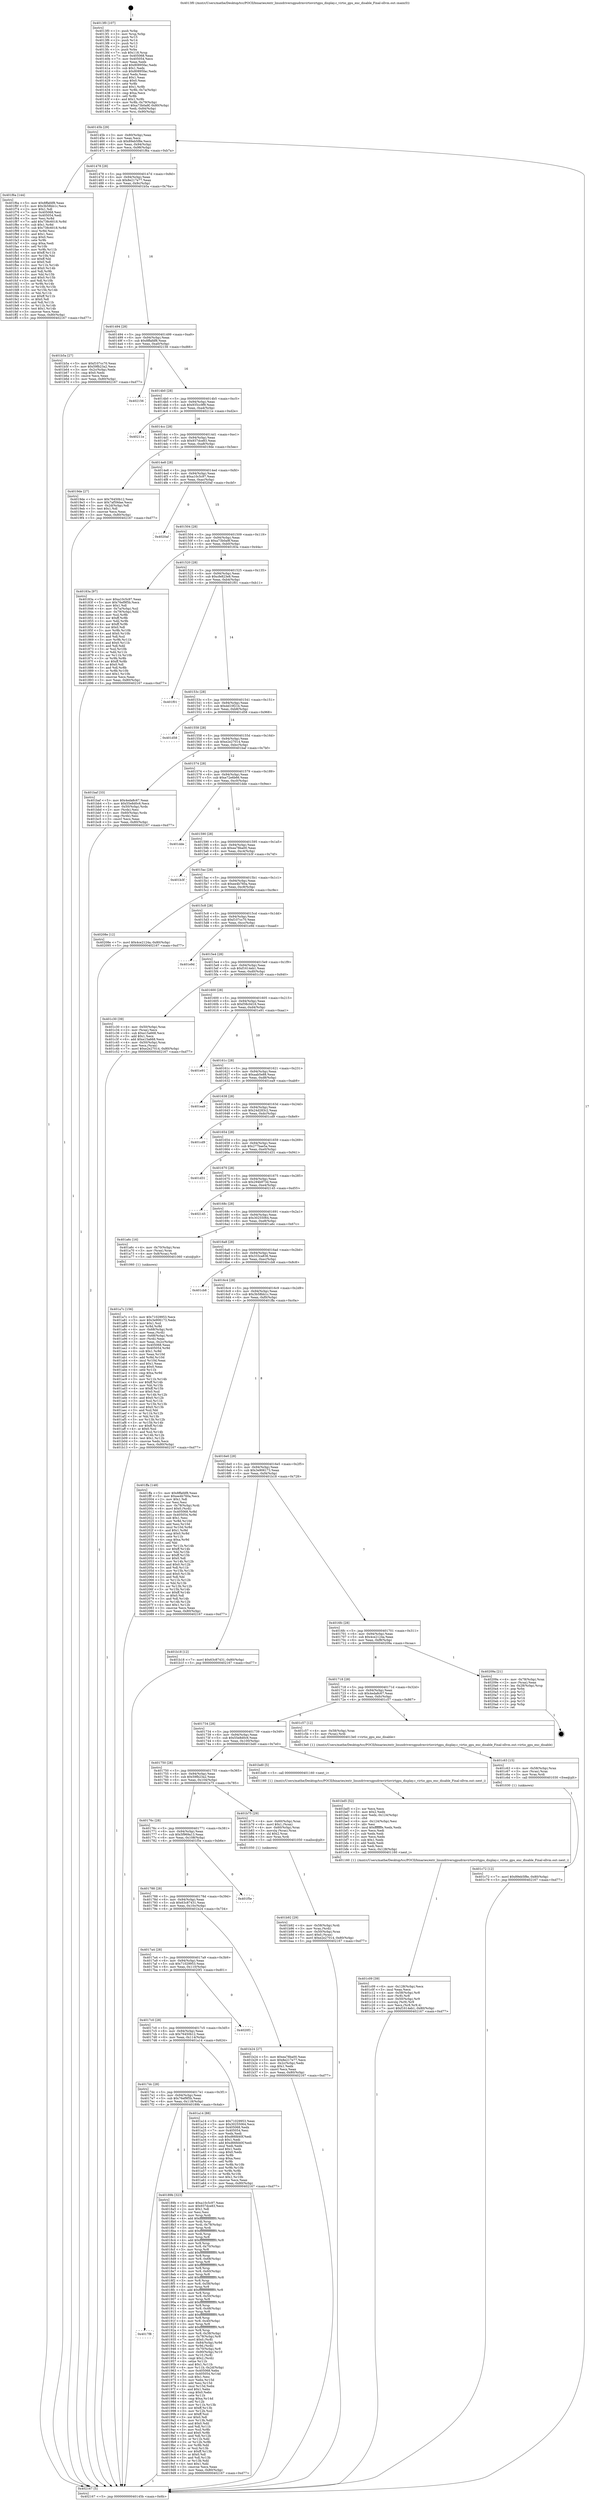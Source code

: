 digraph "0x4013f0" {
  label = "0x4013f0 (/mnt/c/Users/mathe/Desktop/tcc/POCII/binaries/extr_linuxdriversgpudrmvirtiovirtgpu_display.c_virtio_gpu_enc_disable_Final-ollvm.out::main(0))"
  labelloc = "t"
  node[shape=record]

  Entry [label="",width=0.3,height=0.3,shape=circle,fillcolor=black,style=filled]
  "0x40145b" [label="{
     0x40145b [29]\l
     | [instrs]\l
     &nbsp;&nbsp;0x40145b \<+3\>: mov -0x80(%rbp),%eax\l
     &nbsp;&nbsp;0x40145e \<+2\>: mov %eax,%ecx\l
     &nbsp;&nbsp;0x401460 \<+6\>: sub $0x89eb5f8e,%ecx\l
     &nbsp;&nbsp;0x401466 \<+6\>: mov %eax,-0x94(%rbp)\l
     &nbsp;&nbsp;0x40146c \<+6\>: mov %ecx,-0x98(%rbp)\l
     &nbsp;&nbsp;0x401472 \<+6\>: je 0000000000401f6a \<main+0xb7a\>\l
  }"]
  "0x401f6a" [label="{
     0x401f6a [144]\l
     | [instrs]\l
     &nbsp;&nbsp;0x401f6a \<+5\>: mov $0x8ffafdf8,%eax\l
     &nbsp;&nbsp;0x401f6f \<+5\>: mov $0x3b58bb1c,%ecx\l
     &nbsp;&nbsp;0x401f74 \<+2\>: mov $0x1,%dl\l
     &nbsp;&nbsp;0x401f76 \<+7\>: mov 0x405068,%esi\l
     &nbsp;&nbsp;0x401f7d \<+7\>: mov 0x405054,%edi\l
     &nbsp;&nbsp;0x401f84 \<+3\>: mov %esi,%r8d\l
     &nbsp;&nbsp;0x401f87 \<+7\>: add $0x738c6018,%r8d\l
     &nbsp;&nbsp;0x401f8e \<+4\>: sub $0x1,%r8d\l
     &nbsp;&nbsp;0x401f92 \<+7\>: sub $0x738c6018,%r8d\l
     &nbsp;&nbsp;0x401f99 \<+4\>: imul %r8d,%esi\l
     &nbsp;&nbsp;0x401f9d \<+3\>: and $0x1,%esi\l
     &nbsp;&nbsp;0x401fa0 \<+3\>: cmp $0x0,%esi\l
     &nbsp;&nbsp;0x401fa3 \<+4\>: sete %r9b\l
     &nbsp;&nbsp;0x401fa7 \<+3\>: cmp $0xa,%edi\l
     &nbsp;&nbsp;0x401faa \<+4\>: setl %r10b\l
     &nbsp;&nbsp;0x401fae \<+3\>: mov %r9b,%r11b\l
     &nbsp;&nbsp;0x401fb1 \<+4\>: xor $0xff,%r11b\l
     &nbsp;&nbsp;0x401fb5 \<+3\>: mov %r10b,%bl\l
     &nbsp;&nbsp;0x401fb8 \<+3\>: xor $0xff,%bl\l
     &nbsp;&nbsp;0x401fbb \<+3\>: xor $0x0,%dl\l
     &nbsp;&nbsp;0x401fbe \<+3\>: mov %r11b,%r14b\l
     &nbsp;&nbsp;0x401fc1 \<+4\>: and $0x0,%r14b\l
     &nbsp;&nbsp;0x401fc5 \<+3\>: and %dl,%r9b\l
     &nbsp;&nbsp;0x401fc8 \<+3\>: mov %bl,%r15b\l
     &nbsp;&nbsp;0x401fcb \<+4\>: and $0x0,%r15b\l
     &nbsp;&nbsp;0x401fcf \<+3\>: and %dl,%r10b\l
     &nbsp;&nbsp;0x401fd2 \<+3\>: or %r9b,%r14b\l
     &nbsp;&nbsp;0x401fd5 \<+3\>: or %r10b,%r15b\l
     &nbsp;&nbsp;0x401fd8 \<+3\>: xor %r15b,%r14b\l
     &nbsp;&nbsp;0x401fdb \<+3\>: or %bl,%r11b\l
     &nbsp;&nbsp;0x401fde \<+4\>: xor $0xff,%r11b\l
     &nbsp;&nbsp;0x401fe2 \<+3\>: or $0x0,%dl\l
     &nbsp;&nbsp;0x401fe5 \<+3\>: and %dl,%r11b\l
     &nbsp;&nbsp;0x401fe8 \<+3\>: or %r11b,%r14b\l
     &nbsp;&nbsp;0x401feb \<+4\>: test $0x1,%r14b\l
     &nbsp;&nbsp;0x401fef \<+3\>: cmovne %ecx,%eax\l
     &nbsp;&nbsp;0x401ff2 \<+3\>: mov %eax,-0x80(%rbp)\l
     &nbsp;&nbsp;0x401ff5 \<+5\>: jmp 0000000000402167 \<main+0xd77\>\l
  }"]
  "0x401478" [label="{
     0x401478 [28]\l
     | [instrs]\l
     &nbsp;&nbsp;0x401478 \<+5\>: jmp 000000000040147d \<main+0x8d\>\l
     &nbsp;&nbsp;0x40147d \<+6\>: mov -0x94(%rbp),%eax\l
     &nbsp;&nbsp;0x401483 \<+5\>: sub $0x8e217e77,%eax\l
     &nbsp;&nbsp;0x401488 \<+6\>: mov %eax,-0x9c(%rbp)\l
     &nbsp;&nbsp;0x40148e \<+6\>: je 0000000000401b5a \<main+0x76a\>\l
  }"]
  Exit [label="",width=0.3,height=0.3,shape=circle,fillcolor=black,style=filled,peripheries=2]
  "0x401b5a" [label="{
     0x401b5a [27]\l
     | [instrs]\l
     &nbsp;&nbsp;0x401b5a \<+5\>: mov $0xf107cc70,%eax\l
     &nbsp;&nbsp;0x401b5f \<+5\>: mov $0x59fb23a2,%ecx\l
     &nbsp;&nbsp;0x401b64 \<+3\>: mov -0x2c(%rbp),%edx\l
     &nbsp;&nbsp;0x401b67 \<+3\>: cmp $0x0,%edx\l
     &nbsp;&nbsp;0x401b6a \<+3\>: cmove %ecx,%eax\l
     &nbsp;&nbsp;0x401b6d \<+3\>: mov %eax,-0x80(%rbp)\l
     &nbsp;&nbsp;0x401b70 \<+5\>: jmp 0000000000402167 \<main+0xd77\>\l
  }"]
  "0x401494" [label="{
     0x401494 [28]\l
     | [instrs]\l
     &nbsp;&nbsp;0x401494 \<+5\>: jmp 0000000000401499 \<main+0xa9\>\l
     &nbsp;&nbsp;0x401499 \<+6\>: mov -0x94(%rbp),%eax\l
     &nbsp;&nbsp;0x40149f \<+5\>: sub $0x8ffafdf8,%eax\l
     &nbsp;&nbsp;0x4014a4 \<+6\>: mov %eax,-0xa0(%rbp)\l
     &nbsp;&nbsp;0x4014aa \<+6\>: je 0000000000402156 \<main+0xd66\>\l
  }"]
  "0x401c72" [label="{
     0x401c72 [12]\l
     | [instrs]\l
     &nbsp;&nbsp;0x401c72 \<+7\>: movl $0x89eb5f8e,-0x80(%rbp)\l
     &nbsp;&nbsp;0x401c79 \<+5\>: jmp 0000000000402167 \<main+0xd77\>\l
  }"]
  "0x402156" [label="{
     0x402156\l
  }", style=dashed]
  "0x4014b0" [label="{
     0x4014b0 [28]\l
     | [instrs]\l
     &nbsp;&nbsp;0x4014b0 \<+5\>: jmp 00000000004014b5 \<main+0xc5\>\l
     &nbsp;&nbsp;0x4014b5 \<+6\>: mov -0x94(%rbp),%eax\l
     &nbsp;&nbsp;0x4014bb \<+5\>: sub $0x935cc9f9,%eax\l
     &nbsp;&nbsp;0x4014c0 \<+6\>: mov %eax,-0xa4(%rbp)\l
     &nbsp;&nbsp;0x4014c6 \<+6\>: je 000000000040211e \<main+0xd2e\>\l
  }"]
  "0x401c63" [label="{
     0x401c63 [15]\l
     | [instrs]\l
     &nbsp;&nbsp;0x401c63 \<+4\>: mov -0x58(%rbp),%rax\l
     &nbsp;&nbsp;0x401c67 \<+3\>: mov (%rax),%rax\l
     &nbsp;&nbsp;0x401c6a \<+3\>: mov %rax,%rdi\l
     &nbsp;&nbsp;0x401c6d \<+5\>: call 0000000000401030 \<free@plt\>\l
     | [calls]\l
     &nbsp;&nbsp;0x401030 \{1\} (unknown)\l
  }"]
  "0x40211e" [label="{
     0x40211e\l
  }", style=dashed]
  "0x4014cc" [label="{
     0x4014cc [28]\l
     | [instrs]\l
     &nbsp;&nbsp;0x4014cc \<+5\>: jmp 00000000004014d1 \<main+0xe1\>\l
     &nbsp;&nbsp;0x4014d1 \<+6\>: mov -0x94(%rbp),%eax\l
     &nbsp;&nbsp;0x4014d7 \<+5\>: sub $0x937dce83,%eax\l
     &nbsp;&nbsp;0x4014dc \<+6\>: mov %eax,-0xa8(%rbp)\l
     &nbsp;&nbsp;0x4014e2 \<+6\>: je 00000000004019de \<main+0x5ee\>\l
  }"]
  "0x401c09" [label="{
     0x401c09 [39]\l
     | [instrs]\l
     &nbsp;&nbsp;0x401c09 \<+6\>: mov -0x128(%rbp),%ecx\l
     &nbsp;&nbsp;0x401c0f \<+3\>: imul %eax,%ecx\l
     &nbsp;&nbsp;0x401c12 \<+4\>: mov -0x58(%rbp),%r8\l
     &nbsp;&nbsp;0x401c16 \<+3\>: mov (%r8),%r8\l
     &nbsp;&nbsp;0x401c19 \<+4\>: mov -0x50(%rbp),%r9\l
     &nbsp;&nbsp;0x401c1d \<+3\>: movslq (%r9),%r9\l
     &nbsp;&nbsp;0x401c20 \<+4\>: mov %ecx,(%r8,%r9,4)\l
     &nbsp;&nbsp;0x401c24 \<+7\>: movl $0xf1614eb1,-0x80(%rbp)\l
     &nbsp;&nbsp;0x401c2b \<+5\>: jmp 0000000000402167 \<main+0xd77\>\l
  }"]
  "0x4019de" [label="{
     0x4019de [27]\l
     | [instrs]\l
     &nbsp;&nbsp;0x4019de \<+5\>: mov $0x76450b12,%eax\l
     &nbsp;&nbsp;0x4019e3 \<+5\>: mov $0x7af59dae,%ecx\l
     &nbsp;&nbsp;0x4019e8 \<+3\>: mov -0x2d(%rbp),%dl\l
     &nbsp;&nbsp;0x4019eb \<+3\>: test $0x1,%dl\l
     &nbsp;&nbsp;0x4019ee \<+3\>: cmovne %ecx,%eax\l
     &nbsp;&nbsp;0x4019f1 \<+3\>: mov %eax,-0x80(%rbp)\l
     &nbsp;&nbsp;0x4019f4 \<+5\>: jmp 0000000000402167 \<main+0xd77\>\l
  }"]
  "0x4014e8" [label="{
     0x4014e8 [28]\l
     | [instrs]\l
     &nbsp;&nbsp;0x4014e8 \<+5\>: jmp 00000000004014ed \<main+0xfd\>\l
     &nbsp;&nbsp;0x4014ed \<+6\>: mov -0x94(%rbp),%eax\l
     &nbsp;&nbsp;0x4014f3 \<+5\>: sub $0xa10c5c97,%eax\l
     &nbsp;&nbsp;0x4014f8 \<+6\>: mov %eax,-0xac(%rbp)\l
     &nbsp;&nbsp;0x4014fe \<+6\>: je 00000000004020af \<main+0xcbf\>\l
  }"]
  "0x401bd5" [label="{
     0x401bd5 [52]\l
     | [instrs]\l
     &nbsp;&nbsp;0x401bd5 \<+2\>: xor %ecx,%ecx\l
     &nbsp;&nbsp;0x401bd7 \<+5\>: mov $0x2,%edx\l
     &nbsp;&nbsp;0x401bdc \<+6\>: mov %edx,-0x124(%rbp)\l
     &nbsp;&nbsp;0x401be2 \<+1\>: cltd\l
     &nbsp;&nbsp;0x401be3 \<+6\>: mov -0x124(%rbp),%esi\l
     &nbsp;&nbsp;0x401be9 \<+2\>: idiv %esi\l
     &nbsp;&nbsp;0x401beb \<+6\>: imul $0xfffffffe,%edx,%edx\l
     &nbsp;&nbsp;0x401bf1 \<+2\>: mov %ecx,%edi\l
     &nbsp;&nbsp;0x401bf3 \<+2\>: sub %edx,%edi\l
     &nbsp;&nbsp;0x401bf5 \<+2\>: mov %ecx,%edx\l
     &nbsp;&nbsp;0x401bf7 \<+3\>: sub $0x1,%edx\l
     &nbsp;&nbsp;0x401bfa \<+2\>: add %edx,%edi\l
     &nbsp;&nbsp;0x401bfc \<+2\>: sub %edi,%ecx\l
     &nbsp;&nbsp;0x401bfe \<+6\>: mov %ecx,-0x128(%rbp)\l
     &nbsp;&nbsp;0x401c04 \<+5\>: call 0000000000401160 \<next_i\>\l
     | [calls]\l
     &nbsp;&nbsp;0x401160 \{1\} (/mnt/c/Users/mathe/Desktop/tcc/POCII/binaries/extr_linuxdriversgpudrmvirtiovirtgpu_display.c_virtio_gpu_enc_disable_Final-ollvm.out::next_i)\l
  }"]
  "0x4020af" [label="{
     0x4020af\l
  }", style=dashed]
  "0x401504" [label="{
     0x401504 [28]\l
     | [instrs]\l
     &nbsp;&nbsp;0x401504 \<+5\>: jmp 0000000000401509 \<main+0x119\>\l
     &nbsp;&nbsp;0x401509 \<+6\>: mov -0x94(%rbp),%eax\l
     &nbsp;&nbsp;0x40150f \<+5\>: sub $0xa73b0a9f,%eax\l
     &nbsp;&nbsp;0x401514 \<+6\>: mov %eax,-0xb0(%rbp)\l
     &nbsp;&nbsp;0x40151a \<+6\>: je 000000000040183a \<main+0x44a\>\l
  }"]
  "0x401b92" [label="{
     0x401b92 [29]\l
     | [instrs]\l
     &nbsp;&nbsp;0x401b92 \<+4\>: mov -0x58(%rbp),%rdi\l
     &nbsp;&nbsp;0x401b96 \<+3\>: mov %rax,(%rdi)\l
     &nbsp;&nbsp;0x401b99 \<+4\>: mov -0x50(%rbp),%rax\l
     &nbsp;&nbsp;0x401b9d \<+6\>: movl $0x0,(%rax)\l
     &nbsp;&nbsp;0x401ba3 \<+7\>: movl $0xe2e27014,-0x80(%rbp)\l
     &nbsp;&nbsp;0x401baa \<+5\>: jmp 0000000000402167 \<main+0xd77\>\l
  }"]
  "0x40183a" [label="{
     0x40183a [97]\l
     | [instrs]\l
     &nbsp;&nbsp;0x40183a \<+5\>: mov $0xa10c5c97,%eax\l
     &nbsp;&nbsp;0x40183f \<+5\>: mov $0x76ef9f5b,%ecx\l
     &nbsp;&nbsp;0x401844 \<+2\>: mov $0x1,%dl\l
     &nbsp;&nbsp;0x401846 \<+4\>: mov -0x7a(%rbp),%sil\l
     &nbsp;&nbsp;0x40184a \<+4\>: mov -0x79(%rbp),%dil\l
     &nbsp;&nbsp;0x40184e \<+3\>: mov %sil,%r8b\l
     &nbsp;&nbsp;0x401851 \<+4\>: xor $0xff,%r8b\l
     &nbsp;&nbsp;0x401855 \<+3\>: mov %dil,%r9b\l
     &nbsp;&nbsp;0x401858 \<+4\>: xor $0xff,%r9b\l
     &nbsp;&nbsp;0x40185c \<+3\>: xor $0x0,%dl\l
     &nbsp;&nbsp;0x40185f \<+3\>: mov %r8b,%r10b\l
     &nbsp;&nbsp;0x401862 \<+4\>: and $0x0,%r10b\l
     &nbsp;&nbsp;0x401866 \<+3\>: and %dl,%sil\l
     &nbsp;&nbsp;0x401869 \<+3\>: mov %r9b,%r11b\l
     &nbsp;&nbsp;0x40186c \<+4\>: and $0x0,%r11b\l
     &nbsp;&nbsp;0x401870 \<+3\>: and %dl,%dil\l
     &nbsp;&nbsp;0x401873 \<+3\>: or %sil,%r10b\l
     &nbsp;&nbsp;0x401876 \<+3\>: or %dil,%r11b\l
     &nbsp;&nbsp;0x401879 \<+3\>: xor %r11b,%r10b\l
     &nbsp;&nbsp;0x40187c \<+3\>: or %r9b,%r8b\l
     &nbsp;&nbsp;0x40187f \<+4\>: xor $0xff,%r8b\l
     &nbsp;&nbsp;0x401883 \<+3\>: or $0x0,%dl\l
     &nbsp;&nbsp;0x401886 \<+3\>: and %dl,%r8b\l
     &nbsp;&nbsp;0x401889 \<+3\>: or %r8b,%r10b\l
     &nbsp;&nbsp;0x40188c \<+4\>: test $0x1,%r10b\l
     &nbsp;&nbsp;0x401890 \<+3\>: cmovne %ecx,%eax\l
     &nbsp;&nbsp;0x401893 \<+3\>: mov %eax,-0x80(%rbp)\l
     &nbsp;&nbsp;0x401896 \<+5\>: jmp 0000000000402167 \<main+0xd77\>\l
  }"]
  "0x401520" [label="{
     0x401520 [28]\l
     | [instrs]\l
     &nbsp;&nbsp;0x401520 \<+5\>: jmp 0000000000401525 \<main+0x135\>\l
     &nbsp;&nbsp;0x401525 \<+6\>: mov -0x94(%rbp),%eax\l
     &nbsp;&nbsp;0x40152b \<+5\>: sub $0xcfe823e8,%eax\l
     &nbsp;&nbsp;0x401530 \<+6\>: mov %eax,-0xb4(%rbp)\l
     &nbsp;&nbsp;0x401536 \<+6\>: je 0000000000401f01 \<main+0xb11\>\l
  }"]
  "0x402167" [label="{
     0x402167 [5]\l
     | [instrs]\l
     &nbsp;&nbsp;0x402167 \<+5\>: jmp 000000000040145b \<main+0x6b\>\l
  }"]
  "0x4013f0" [label="{
     0x4013f0 [107]\l
     | [instrs]\l
     &nbsp;&nbsp;0x4013f0 \<+1\>: push %rbp\l
     &nbsp;&nbsp;0x4013f1 \<+3\>: mov %rsp,%rbp\l
     &nbsp;&nbsp;0x4013f4 \<+2\>: push %r15\l
     &nbsp;&nbsp;0x4013f6 \<+2\>: push %r14\l
     &nbsp;&nbsp;0x4013f8 \<+2\>: push %r13\l
     &nbsp;&nbsp;0x4013fa \<+2\>: push %r12\l
     &nbsp;&nbsp;0x4013fc \<+1\>: push %rbx\l
     &nbsp;&nbsp;0x4013fd \<+7\>: sub $0x118,%rsp\l
     &nbsp;&nbsp;0x401404 \<+7\>: mov 0x405068,%eax\l
     &nbsp;&nbsp;0x40140b \<+7\>: mov 0x405054,%ecx\l
     &nbsp;&nbsp;0x401412 \<+2\>: mov %eax,%edx\l
     &nbsp;&nbsp;0x401414 \<+6\>: add $0x80895fac,%edx\l
     &nbsp;&nbsp;0x40141a \<+3\>: sub $0x1,%edx\l
     &nbsp;&nbsp;0x40141d \<+6\>: sub $0x80895fac,%edx\l
     &nbsp;&nbsp;0x401423 \<+3\>: imul %edx,%eax\l
     &nbsp;&nbsp;0x401426 \<+3\>: and $0x1,%eax\l
     &nbsp;&nbsp;0x401429 \<+3\>: cmp $0x0,%eax\l
     &nbsp;&nbsp;0x40142c \<+4\>: sete %r8b\l
     &nbsp;&nbsp;0x401430 \<+4\>: and $0x1,%r8b\l
     &nbsp;&nbsp;0x401434 \<+4\>: mov %r8b,-0x7a(%rbp)\l
     &nbsp;&nbsp;0x401438 \<+3\>: cmp $0xa,%ecx\l
     &nbsp;&nbsp;0x40143b \<+4\>: setl %r8b\l
     &nbsp;&nbsp;0x40143f \<+4\>: and $0x1,%r8b\l
     &nbsp;&nbsp;0x401443 \<+4\>: mov %r8b,-0x79(%rbp)\l
     &nbsp;&nbsp;0x401447 \<+7\>: movl $0xa73b0a9f,-0x80(%rbp)\l
     &nbsp;&nbsp;0x40144e \<+6\>: mov %edi,-0x84(%rbp)\l
     &nbsp;&nbsp;0x401454 \<+7\>: mov %rsi,-0x90(%rbp)\l
  }"]
  "0x401a7c" [label="{
     0x401a7c [156]\l
     | [instrs]\l
     &nbsp;&nbsp;0x401a7c \<+5\>: mov $0x71029953,%ecx\l
     &nbsp;&nbsp;0x401a81 \<+5\>: mov $0x3e906173,%edx\l
     &nbsp;&nbsp;0x401a86 \<+3\>: mov $0x1,%sil\l
     &nbsp;&nbsp;0x401a89 \<+3\>: xor %r8d,%r8d\l
     &nbsp;&nbsp;0x401a8c \<+4\>: mov -0x68(%rbp),%rdi\l
     &nbsp;&nbsp;0x401a90 \<+2\>: mov %eax,(%rdi)\l
     &nbsp;&nbsp;0x401a92 \<+4\>: mov -0x68(%rbp),%rdi\l
     &nbsp;&nbsp;0x401a96 \<+2\>: mov (%rdi),%eax\l
     &nbsp;&nbsp;0x401a98 \<+3\>: mov %eax,-0x2c(%rbp)\l
     &nbsp;&nbsp;0x401a9b \<+7\>: mov 0x405068,%eax\l
     &nbsp;&nbsp;0x401aa2 \<+8\>: mov 0x405054,%r9d\l
     &nbsp;&nbsp;0x401aaa \<+4\>: sub $0x1,%r8d\l
     &nbsp;&nbsp;0x401aae \<+3\>: mov %eax,%r10d\l
     &nbsp;&nbsp;0x401ab1 \<+3\>: add %r8d,%r10d\l
     &nbsp;&nbsp;0x401ab4 \<+4\>: imul %r10d,%eax\l
     &nbsp;&nbsp;0x401ab8 \<+3\>: and $0x1,%eax\l
     &nbsp;&nbsp;0x401abb \<+3\>: cmp $0x0,%eax\l
     &nbsp;&nbsp;0x401abe \<+4\>: sete %r11b\l
     &nbsp;&nbsp;0x401ac2 \<+4\>: cmp $0xa,%r9d\l
     &nbsp;&nbsp;0x401ac6 \<+3\>: setl %bl\l
     &nbsp;&nbsp;0x401ac9 \<+3\>: mov %r11b,%r14b\l
     &nbsp;&nbsp;0x401acc \<+4\>: xor $0xff,%r14b\l
     &nbsp;&nbsp;0x401ad0 \<+3\>: mov %bl,%r15b\l
     &nbsp;&nbsp;0x401ad3 \<+4\>: xor $0xff,%r15b\l
     &nbsp;&nbsp;0x401ad7 \<+4\>: xor $0x0,%sil\l
     &nbsp;&nbsp;0x401adb \<+3\>: mov %r14b,%r12b\l
     &nbsp;&nbsp;0x401ade \<+4\>: and $0x0,%r12b\l
     &nbsp;&nbsp;0x401ae2 \<+3\>: and %sil,%r11b\l
     &nbsp;&nbsp;0x401ae5 \<+3\>: mov %r15b,%r13b\l
     &nbsp;&nbsp;0x401ae8 \<+4\>: and $0x0,%r13b\l
     &nbsp;&nbsp;0x401aec \<+3\>: and %sil,%bl\l
     &nbsp;&nbsp;0x401aef \<+3\>: or %r11b,%r12b\l
     &nbsp;&nbsp;0x401af2 \<+3\>: or %bl,%r13b\l
     &nbsp;&nbsp;0x401af5 \<+3\>: xor %r13b,%r12b\l
     &nbsp;&nbsp;0x401af8 \<+3\>: or %r15b,%r14b\l
     &nbsp;&nbsp;0x401afb \<+4\>: xor $0xff,%r14b\l
     &nbsp;&nbsp;0x401aff \<+4\>: or $0x0,%sil\l
     &nbsp;&nbsp;0x401b03 \<+3\>: and %sil,%r14b\l
     &nbsp;&nbsp;0x401b06 \<+3\>: or %r14b,%r12b\l
     &nbsp;&nbsp;0x401b09 \<+4\>: test $0x1,%r12b\l
     &nbsp;&nbsp;0x401b0d \<+3\>: cmovne %edx,%ecx\l
     &nbsp;&nbsp;0x401b10 \<+3\>: mov %ecx,-0x80(%rbp)\l
     &nbsp;&nbsp;0x401b13 \<+5\>: jmp 0000000000402167 \<main+0xd77\>\l
  }"]
  "0x401f01" [label="{
     0x401f01\l
  }", style=dashed]
  "0x40153c" [label="{
     0x40153c [28]\l
     | [instrs]\l
     &nbsp;&nbsp;0x40153c \<+5\>: jmp 0000000000401541 \<main+0x151\>\l
     &nbsp;&nbsp;0x401541 \<+6\>: mov -0x94(%rbp),%eax\l
     &nbsp;&nbsp;0x401547 \<+5\>: sub $0xdd10f21b,%eax\l
     &nbsp;&nbsp;0x40154c \<+6\>: mov %eax,-0xb8(%rbp)\l
     &nbsp;&nbsp;0x401552 \<+6\>: je 0000000000401d58 \<main+0x968\>\l
  }"]
  "0x4017f8" [label="{
     0x4017f8\l
  }", style=dashed]
  "0x401d58" [label="{
     0x401d58\l
  }", style=dashed]
  "0x401558" [label="{
     0x401558 [28]\l
     | [instrs]\l
     &nbsp;&nbsp;0x401558 \<+5\>: jmp 000000000040155d \<main+0x16d\>\l
     &nbsp;&nbsp;0x40155d \<+6\>: mov -0x94(%rbp),%eax\l
     &nbsp;&nbsp;0x401563 \<+5\>: sub $0xe2e27014,%eax\l
     &nbsp;&nbsp;0x401568 \<+6\>: mov %eax,-0xbc(%rbp)\l
     &nbsp;&nbsp;0x40156e \<+6\>: je 0000000000401baf \<main+0x7bf\>\l
  }"]
  "0x40189b" [label="{
     0x40189b [323]\l
     | [instrs]\l
     &nbsp;&nbsp;0x40189b \<+5\>: mov $0xa10c5c97,%eax\l
     &nbsp;&nbsp;0x4018a0 \<+5\>: mov $0x937dce83,%ecx\l
     &nbsp;&nbsp;0x4018a5 \<+2\>: mov $0x1,%dl\l
     &nbsp;&nbsp;0x4018a7 \<+2\>: xor %esi,%esi\l
     &nbsp;&nbsp;0x4018a9 \<+3\>: mov %rsp,%rdi\l
     &nbsp;&nbsp;0x4018ac \<+4\>: add $0xfffffffffffffff0,%rdi\l
     &nbsp;&nbsp;0x4018b0 \<+3\>: mov %rdi,%rsp\l
     &nbsp;&nbsp;0x4018b3 \<+4\>: mov %rdi,-0x78(%rbp)\l
     &nbsp;&nbsp;0x4018b7 \<+3\>: mov %rsp,%rdi\l
     &nbsp;&nbsp;0x4018ba \<+4\>: add $0xfffffffffffffff0,%rdi\l
     &nbsp;&nbsp;0x4018be \<+3\>: mov %rdi,%rsp\l
     &nbsp;&nbsp;0x4018c1 \<+3\>: mov %rsp,%r8\l
     &nbsp;&nbsp;0x4018c4 \<+4\>: add $0xfffffffffffffff0,%r8\l
     &nbsp;&nbsp;0x4018c8 \<+3\>: mov %r8,%rsp\l
     &nbsp;&nbsp;0x4018cb \<+4\>: mov %r8,-0x70(%rbp)\l
     &nbsp;&nbsp;0x4018cf \<+3\>: mov %rsp,%r8\l
     &nbsp;&nbsp;0x4018d2 \<+4\>: add $0xfffffffffffffff0,%r8\l
     &nbsp;&nbsp;0x4018d6 \<+3\>: mov %r8,%rsp\l
     &nbsp;&nbsp;0x4018d9 \<+4\>: mov %r8,-0x68(%rbp)\l
     &nbsp;&nbsp;0x4018dd \<+3\>: mov %rsp,%r8\l
     &nbsp;&nbsp;0x4018e0 \<+4\>: add $0xfffffffffffffff0,%r8\l
     &nbsp;&nbsp;0x4018e4 \<+3\>: mov %r8,%rsp\l
     &nbsp;&nbsp;0x4018e7 \<+4\>: mov %r8,-0x60(%rbp)\l
     &nbsp;&nbsp;0x4018eb \<+3\>: mov %rsp,%r8\l
     &nbsp;&nbsp;0x4018ee \<+4\>: add $0xfffffffffffffff0,%r8\l
     &nbsp;&nbsp;0x4018f2 \<+3\>: mov %r8,%rsp\l
     &nbsp;&nbsp;0x4018f5 \<+4\>: mov %r8,-0x58(%rbp)\l
     &nbsp;&nbsp;0x4018f9 \<+3\>: mov %rsp,%r8\l
     &nbsp;&nbsp;0x4018fc \<+4\>: add $0xfffffffffffffff0,%r8\l
     &nbsp;&nbsp;0x401900 \<+3\>: mov %r8,%rsp\l
     &nbsp;&nbsp;0x401903 \<+4\>: mov %r8,-0x50(%rbp)\l
     &nbsp;&nbsp;0x401907 \<+3\>: mov %rsp,%r8\l
     &nbsp;&nbsp;0x40190a \<+4\>: add $0xfffffffffffffff0,%r8\l
     &nbsp;&nbsp;0x40190e \<+3\>: mov %r8,%rsp\l
     &nbsp;&nbsp;0x401911 \<+4\>: mov %r8,-0x48(%rbp)\l
     &nbsp;&nbsp;0x401915 \<+3\>: mov %rsp,%r8\l
     &nbsp;&nbsp;0x401918 \<+4\>: add $0xfffffffffffffff0,%r8\l
     &nbsp;&nbsp;0x40191c \<+3\>: mov %r8,%rsp\l
     &nbsp;&nbsp;0x40191f \<+4\>: mov %r8,-0x40(%rbp)\l
     &nbsp;&nbsp;0x401923 \<+3\>: mov %rsp,%r8\l
     &nbsp;&nbsp;0x401926 \<+4\>: add $0xfffffffffffffff0,%r8\l
     &nbsp;&nbsp;0x40192a \<+3\>: mov %r8,%rsp\l
     &nbsp;&nbsp;0x40192d \<+4\>: mov %r8,-0x38(%rbp)\l
     &nbsp;&nbsp;0x401931 \<+4\>: mov -0x78(%rbp),%r8\l
     &nbsp;&nbsp;0x401935 \<+7\>: movl $0x0,(%r8)\l
     &nbsp;&nbsp;0x40193c \<+7\>: mov -0x84(%rbp),%r9d\l
     &nbsp;&nbsp;0x401943 \<+3\>: mov %r9d,(%rdi)\l
     &nbsp;&nbsp;0x401946 \<+4\>: mov -0x70(%rbp),%r8\l
     &nbsp;&nbsp;0x40194a \<+7\>: mov -0x90(%rbp),%r10\l
     &nbsp;&nbsp;0x401951 \<+3\>: mov %r10,(%r8)\l
     &nbsp;&nbsp;0x401954 \<+3\>: cmpl $0x2,(%rdi)\l
     &nbsp;&nbsp;0x401957 \<+4\>: setne %r11b\l
     &nbsp;&nbsp;0x40195b \<+4\>: and $0x1,%r11b\l
     &nbsp;&nbsp;0x40195f \<+4\>: mov %r11b,-0x2d(%rbp)\l
     &nbsp;&nbsp;0x401963 \<+7\>: mov 0x405068,%ebx\l
     &nbsp;&nbsp;0x40196a \<+8\>: mov 0x405054,%r14d\l
     &nbsp;&nbsp;0x401972 \<+3\>: sub $0x1,%esi\l
     &nbsp;&nbsp;0x401975 \<+3\>: mov %ebx,%r15d\l
     &nbsp;&nbsp;0x401978 \<+3\>: add %esi,%r15d\l
     &nbsp;&nbsp;0x40197b \<+4\>: imul %r15d,%ebx\l
     &nbsp;&nbsp;0x40197f \<+3\>: and $0x1,%ebx\l
     &nbsp;&nbsp;0x401982 \<+3\>: cmp $0x0,%ebx\l
     &nbsp;&nbsp;0x401985 \<+4\>: sete %r11b\l
     &nbsp;&nbsp;0x401989 \<+4\>: cmp $0xa,%r14d\l
     &nbsp;&nbsp;0x40198d \<+4\>: setl %r12b\l
     &nbsp;&nbsp;0x401991 \<+3\>: mov %r11b,%r13b\l
     &nbsp;&nbsp;0x401994 \<+4\>: xor $0xff,%r13b\l
     &nbsp;&nbsp;0x401998 \<+3\>: mov %r12b,%sil\l
     &nbsp;&nbsp;0x40199b \<+4\>: xor $0xff,%sil\l
     &nbsp;&nbsp;0x40199f \<+3\>: xor $0x0,%dl\l
     &nbsp;&nbsp;0x4019a2 \<+3\>: mov %r13b,%dil\l
     &nbsp;&nbsp;0x4019a5 \<+4\>: and $0x0,%dil\l
     &nbsp;&nbsp;0x4019a9 \<+3\>: and %dl,%r11b\l
     &nbsp;&nbsp;0x4019ac \<+3\>: mov %sil,%r8b\l
     &nbsp;&nbsp;0x4019af \<+4\>: and $0x0,%r8b\l
     &nbsp;&nbsp;0x4019b3 \<+3\>: and %dl,%r12b\l
     &nbsp;&nbsp;0x4019b6 \<+3\>: or %r11b,%dil\l
     &nbsp;&nbsp;0x4019b9 \<+3\>: or %r12b,%r8b\l
     &nbsp;&nbsp;0x4019bc \<+3\>: xor %r8b,%dil\l
     &nbsp;&nbsp;0x4019bf \<+3\>: or %sil,%r13b\l
     &nbsp;&nbsp;0x4019c2 \<+4\>: xor $0xff,%r13b\l
     &nbsp;&nbsp;0x4019c6 \<+3\>: or $0x0,%dl\l
     &nbsp;&nbsp;0x4019c9 \<+3\>: and %dl,%r13b\l
     &nbsp;&nbsp;0x4019cc \<+3\>: or %r13b,%dil\l
     &nbsp;&nbsp;0x4019cf \<+4\>: test $0x1,%dil\l
     &nbsp;&nbsp;0x4019d3 \<+3\>: cmovne %ecx,%eax\l
     &nbsp;&nbsp;0x4019d6 \<+3\>: mov %eax,-0x80(%rbp)\l
     &nbsp;&nbsp;0x4019d9 \<+5\>: jmp 0000000000402167 \<main+0xd77\>\l
  }"]
  "0x401baf" [label="{
     0x401baf [33]\l
     | [instrs]\l
     &nbsp;&nbsp;0x401baf \<+5\>: mov $0x4eda8c67,%eax\l
     &nbsp;&nbsp;0x401bb4 \<+5\>: mov $0x55e8d0c6,%ecx\l
     &nbsp;&nbsp;0x401bb9 \<+4\>: mov -0x50(%rbp),%rdx\l
     &nbsp;&nbsp;0x401bbd \<+2\>: mov (%rdx),%esi\l
     &nbsp;&nbsp;0x401bbf \<+4\>: mov -0x60(%rbp),%rdx\l
     &nbsp;&nbsp;0x401bc3 \<+2\>: cmp (%rdx),%esi\l
     &nbsp;&nbsp;0x401bc5 \<+3\>: cmovl %ecx,%eax\l
     &nbsp;&nbsp;0x401bc8 \<+3\>: mov %eax,-0x80(%rbp)\l
     &nbsp;&nbsp;0x401bcb \<+5\>: jmp 0000000000402167 \<main+0xd77\>\l
  }"]
  "0x401574" [label="{
     0x401574 [28]\l
     | [instrs]\l
     &nbsp;&nbsp;0x401574 \<+5\>: jmp 0000000000401579 \<main+0x189\>\l
     &nbsp;&nbsp;0x401579 \<+6\>: mov -0x94(%rbp),%eax\l
     &nbsp;&nbsp;0x40157f \<+5\>: sub $0xe72e6b66,%eax\l
     &nbsp;&nbsp;0x401584 \<+6\>: mov %eax,-0xc0(%rbp)\l
     &nbsp;&nbsp;0x40158a \<+6\>: je 0000000000401dde \<main+0x9ee\>\l
  }"]
  "0x4017dc" [label="{
     0x4017dc [28]\l
     | [instrs]\l
     &nbsp;&nbsp;0x4017dc \<+5\>: jmp 00000000004017e1 \<main+0x3f1\>\l
     &nbsp;&nbsp;0x4017e1 \<+6\>: mov -0x94(%rbp),%eax\l
     &nbsp;&nbsp;0x4017e7 \<+5\>: sub $0x76ef9f5b,%eax\l
     &nbsp;&nbsp;0x4017ec \<+6\>: mov %eax,-0x118(%rbp)\l
     &nbsp;&nbsp;0x4017f2 \<+6\>: je 000000000040189b \<main+0x4ab\>\l
  }"]
  "0x401dde" [label="{
     0x401dde\l
  }", style=dashed]
  "0x401590" [label="{
     0x401590 [28]\l
     | [instrs]\l
     &nbsp;&nbsp;0x401590 \<+5\>: jmp 0000000000401595 \<main+0x1a5\>\l
     &nbsp;&nbsp;0x401595 \<+6\>: mov -0x94(%rbp),%eax\l
     &nbsp;&nbsp;0x40159b \<+5\>: sub $0xea78ba00,%eax\l
     &nbsp;&nbsp;0x4015a0 \<+6\>: mov %eax,-0xc4(%rbp)\l
     &nbsp;&nbsp;0x4015a6 \<+6\>: je 0000000000401b3f \<main+0x74f\>\l
  }"]
  "0x401a14" [label="{
     0x401a14 [88]\l
     | [instrs]\l
     &nbsp;&nbsp;0x401a14 \<+5\>: mov $0x71029953,%eax\l
     &nbsp;&nbsp;0x401a19 \<+5\>: mov $0x30255064,%ecx\l
     &nbsp;&nbsp;0x401a1e \<+7\>: mov 0x405068,%edx\l
     &nbsp;&nbsp;0x401a25 \<+7\>: mov 0x405054,%esi\l
     &nbsp;&nbsp;0x401a2c \<+2\>: mov %edx,%edi\l
     &nbsp;&nbsp;0x401a2e \<+6\>: sub $0xd66fd40f,%edi\l
     &nbsp;&nbsp;0x401a34 \<+3\>: sub $0x1,%edi\l
     &nbsp;&nbsp;0x401a37 \<+6\>: add $0xd66fd40f,%edi\l
     &nbsp;&nbsp;0x401a3d \<+3\>: imul %edi,%edx\l
     &nbsp;&nbsp;0x401a40 \<+3\>: and $0x1,%edx\l
     &nbsp;&nbsp;0x401a43 \<+3\>: cmp $0x0,%edx\l
     &nbsp;&nbsp;0x401a46 \<+4\>: sete %r8b\l
     &nbsp;&nbsp;0x401a4a \<+3\>: cmp $0xa,%esi\l
     &nbsp;&nbsp;0x401a4d \<+4\>: setl %r9b\l
     &nbsp;&nbsp;0x401a51 \<+3\>: mov %r8b,%r10b\l
     &nbsp;&nbsp;0x401a54 \<+3\>: and %r9b,%r10b\l
     &nbsp;&nbsp;0x401a57 \<+3\>: xor %r9b,%r8b\l
     &nbsp;&nbsp;0x401a5a \<+3\>: or %r8b,%r10b\l
     &nbsp;&nbsp;0x401a5d \<+4\>: test $0x1,%r10b\l
     &nbsp;&nbsp;0x401a61 \<+3\>: cmovne %ecx,%eax\l
     &nbsp;&nbsp;0x401a64 \<+3\>: mov %eax,-0x80(%rbp)\l
     &nbsp;&nbsp;0x401a67 \<+5\>: jmp 0000000000402167 \<main+0xd77\>\l
  }"]
  "0x401b3f" [label="{
     0x401b3f\l
  }", style=dashed]
  "0x4015ac" [label="{
     0x4015ac [28]\l
     | [instrs]\l
     &nbsp;&nbsp;0x4015ac \<+5\>: jmp 00000000004015b1 \<main+0x1c1\>\l
     &nbsp;&nbsp;0x4015b1 \<+6\>: mov -0x94(%rbp),%eax\l
     &nbsp;&nbsp;0x4015b7 \<+5\>: sub $0xee4b760a,%eax\l
     &nbsp;&nbsp;0x4015bc \<+6\>: mov %eax,-0xc8(%rbp)\l
     &nbsp;&nbsp;0x4015c2 \<+6\>: je 000000000040208e \<main+0xc9e\>\l
  }"]
  "0x4017c0" [label="{
     0x4017c0 [28]\l
     | [instrs]\l
     &nbsp;&nbsp;0x4017c0 \<+5\>: jmp 00000000004017c5 \<main+0x3d5\>\l
     &nbsp;&nbsp;0x4017c5 \<+6\>: mov -0x94(%rbp),%eax\l
     &nbsp;&nbsp;0x4017cb \<+5\>: sub $0x76450b12,%eax\l
     &nbsp;&nbsp;0x4017d0 \<+6\>: mov %eax,-0x114(%rbp)\l
     &nbsp;&nbsp;0x4017d6 \<+6\>: je 0000000000401a14 \<main+0x624\>\l
  }"]
  "0x40208e" [label="{
     0x40208e [12]\l
     | [instrs]\l
     &nbsp;&nbsp;0x40208e \<+7\>: movl $0x4ce2124a,-0x80(%rbp)\l
     &nbsp;&nbsp;0x402095 \<+5\>: jmp 0000000000402167 \<main+0xd77\>\l
  }"]
  "0x4015c8" [label="{
     0x4015c8 [28]\l
     | [instrs]\l
     &nbsp;&nbsp;0x4015c8 \<+5\>: jmp 00000000004015cd \<main+0x1dd\>\l
     &nbsp;&nbsp;0x4015cd \<+6\>: mov -0x94(%rbp),%eax\l
     &nbsp;&nbsp;0x4015d3 \<+5\>: sub $0xf107cc70,%eax\l
     &nbsp;&nbsp;0x4015d8 \<+6\>: mov %eax,-0xcc(%rbp)\l
     &nbsp;&nbsp;0x4015de \<+6\>: je 0000000000401e9d \<main+0xaad\>\l
  }"]
  "0x4020f1" [label="{
     0x4020f1\l
  }", style=dashed]
  "0x401e9d" [label="{
     0x401e9d\l
  }", style=dashed]
  "0x4015e4" [label="{
     0x4015e4 [28]\l
     | [instrs]\l
     &nbsp;&nbsp;0x4015e4 \<+5\>: jmp 00000000004015e9 \<main+0x1f9\>\l
     &nbsp;&nbsp;0x4015e9 \<+6\>: mov -0x94(%rbp),%eax\l
     &nbsp;&nbsp;0x4015ef \<+5\>: sub $0xf1614eb1,%eax\l
     &nbsp;&nbsp;0x4015f4 \<+6\>: mov %eax,-0xd0(%rbp)\l
     &nbsp;&nbsp;0x4015fa \<+6\>: je 0000000000401c30 \<main+0x840\>\l
  }"]
  "0x4017a4" [label="{
     0x4017a4 [28]\l
     | [instrs]\l
     &nbsp;&nbsp;0x4017a4 \<+5\>: jmp 00000000004017a9 \<main+0x3b9\>\l
     &nbsp;&nbsp;0x4017a9 \<+6\>: mov -0x94(%rbp),%eax\l
     &nbsp;&nbsp;0x4017af \<+5\>: sub $0x71029953,%eax\l
     &nbsp;&nbsp;0x4017b4 \<+6\>: mov %eax,-0x110(%rbp)\l
     &nbsp;&nbsp;0x4017ba \<+6\>: je 00000000004020f1 \<main+0xd01\>\l
  }"]
  "0x401c30" [label="{
     0x401c30 [39]\l
     | [instrs]\l
     &nbsp;&nbsp;0x401c30 \<+4\>: mov -0x50(%rbp),%rax\l
     &nbsp;&nbsp;0x401c34 \<+2\>: mov (%rax),%ecx\l
     &nbsp;&nbsp;0x401c36 \<+6\>: sub $0xe15a668,%ecx\l
     &nbsp;&nbsp;0x401c3c \<+3\>: add $0x1,%ecx\l
     &nbsp;&nbsp;0x401c3f \<+6\>: add $0xe15a668,%ecx\l
     &nbsp;&nbsp;0x401c45 \<+4\>: mov -0x50(%rbp),%rax\l
     &nbsp;&nbsp;0x401c49 \<+2\>: mov %ecx,(%rax)\l
     &nbsp;&nbsp;0x401c4b \<+7\>: movl $0xe2e27014,-0x80(%rbp)\l
     &nbsp;&nbsp;0x401c52 \<+5\>: jmp 0000000000402167 \<main+0xd77\>\l
  }"]
  "0x401600" [label="{
     0x401600 [28]\l
     | [instrs]\l
     &nbsp;&nbsp;0x401600 \<+5\>: jmp 0000000000401605 \<main+0x215\>\l
     &nbsp;&nbsp;0x401605 \<+6\>: mov -0x94(%rbp),%eax\l
     &nbsp;&nbsp;0x40160b \<+5\>: sub $0xf38c0d16,%eax\l
     &nbsp;&nbsp;0x401610 \<+6\>: mov %eax,-0xd4(%rbp)\l
     &nbsp;&nbsp;0x401616 \<+6\>: je 0000000000401e91 \<main+0xaa1\>\l
  }"]
  "0x401b24" [label="{
     0x401b24 [27]\l
     | [instrs]\l
     &nbsp;&nbsp;0x401b24 \<+5\>: mov $0xea78ba00,%eax\l
     &nbsp;&nbsp;0x401b29 \<+5\>: mov $0x8e217e77,%ecx\l
     &nbsp;&nbsp;0x401b2e \<+3\>: mov -0x2c(%rbp),%edx\l
     &nbsp;&nbsp;0x401b31 \<+3\>: cmp $0x1,%edx\l
     &nbsp;&nbsp;0x401b34 \<+3\>: cmovl %ecx,%eax\l
     &nbsp;&nbsp;0x401b37 \<+3\>: mov %eax,-0x80(%rbp)\l
     &nbsp;&nbsp;0x401b3a \<+5\>: jmp 0000000000402167 \<main+0xd77\>\l
  }"]
  "0x401e91" [label="{
     0x401e91\l
  }", style=dashed]
  "0x40161c" [label="{
     0x40161c [28]\l
     | [instrs]\l
     &nbsp;&nbsp;0x40161c \<+5\>: jmp 0000000000401621 \<main+0x231\>\l
     &nbsp;&nbsp;0x401621 \<+6\>: mov -0x94(%rbp),%eax\l
     &nbsp;&nbsp;0x401627 \<+5\>: sub $0xaab5e88,%eax\l
     &nbsp;&nbsp;0x40162c \<+6\>: mov %eax,-0xd8(%rbp)\l
     &nbsp;&nbsp;0x401632 \<+6\>: je 0000000000401ea9 \<main+0xab9\>\l
  }"]
  "0x401788" [label="{
     0x401788 [28]\l
     | [instrs]\l
     &nbsp;&nbsp;0x401788 \<+5\>: jmp 000000000040178d \<main+0x39d\>\l
     &nbsp;&nbsp;0x40178d \<+6\>: mov -0x94(%rbp),%eax\l
     &nbsp;&nbsp;0x401793 \<+5\>: sub $0x63c87431,%eax\l
     &nbsp;&nbsp;0x401798 \<+6\>: mov %eax,-0x10c(%rbp)\l
     &nbsp;&nbsp;0x40179e \<+6\>: je 0000000000401b24 \<main+0x734\>\l
  }"]
  "0x401ea9" [label="{
     0x401ea9\l
  }", style=dashed]
  "0x401638" [label="{
     0x401638 [28]\l
     | [instrs]\l
     &nbsp;&nbsp;0x401638 \<+5\>: jmp 000000000040163d \<main+0x24d\>\l
     &nbsp;&nbsp;0x40163d \<+6\>: mov -0x94(%rbp),%eax\l
     &nbsp;&nbsp;0x401643 \<+5\>: sub $0x24d283c2,%eax\l
     &nbsp;&nbsp;0x401648 \<+6\>: mov %eax,-0xdc(%rbp)\l
     &nbsp;&nbsp;0x40164e \<+6\>: je 0000000000401cd9 \<main+0x8e9\>\l
  }"]
  "0x401f5e" [label="{
     0x401f5e\l
  }", style=dashed]
  "0x401cd9" [label="{
     0x401cd9\l
  }", style=dashed]
  "0x401654" [label="{
     0x401654 [28]\l
     | [instrs]\l
     &nbsp;&nbsp;0x401654 \<+5\>: jmp 0000000000401659 \<main+0x269\>\l
     &nbsp;&nbsp;0x401659 \<+6\>: mov -0x94(%rbp),%eax\l
     &nbsp;&nbsp;0x40165f \<+5\>: sub $0x277bae5a,%eax\l
     &nbsp;&nbsp;0x401664 \<+6\>: mov %eax,-0xe0(%rbp)\l
     &nbsp;&nbsp;0x40166a \<+6\>: je 0000000000401d31 \<main+0x941\>\l
  }"]
  "0x40176c" [label="{
     0x40176c [28]\l
     | [instrs]\l
     &nbsp;&nbsp;0x40176c \<+5\>: jmp 0000000000401771 \<main+0x381\>\l
     &nbsp;&nbsp;0x401771 \<+6\>: mov -0x94(%rbp),%eax\l
     &nbsp;&nbsp;0x401777 \<+5\>: sub $0x5f969a13,%eax\l
     &nbsp;&nbsp;0x40177c \<+6\>: mov %eax,-0x108(%rbp)\l
     &nbsp;&nbsp;0x401782 \<+6\>: je 0000000000401f5e \<main+0xb6e\>\l
  }"]
  "0x401d31" [label="{
     0x401d31\l
  }", style=dashed]
  "0x401670" [label="{
     0x401670 [28]\l
     | [instrs]\l
     &nbsp;&nbsp;0x401670 \<+5\>: jmp 0000000000401675 \<main+0x285\>\l
     &nbsp;&nbsp;0x401675 \<+6\>: mov -0x94(%rbp),%eax\l
     &nbsp;&nbsp;0x40167b \<+5\>: sub $0x294b973d,%eax\l
     &nbsp;&nbsp;0x401680 \<+6\>: mov %eax,-0xe4(%rbp)\l
     &nbsp;&nbsp;0x401686 \<+6\>: je 0000000000402145 \<main+0xd55\>\l
  }"]
  "0x401b75" [label="{
     0x401b75 [29]\l
     | [instrs]\l
     &nbsp;&nbsp;0x401b75 \<+4\>: mov -0x60(%rbp),%rax\l
     &nbsp;&nbsp;0x401b79 \<+6\>: movl $0x1,(%rax)\l
     &nbsp;&nbsp;0x401b7f \<+4\>: mov -0x60(%rbp),%rax\l
     &nbsp;&nbsp;0x401b83 \<+3\>: movslq (%rax),%rax\l
     &nbsp;&nbsp;0x401b86 \<+4\>: shl $0x2,%rax\l
     &nbsp;&nbsp;0x401b8a \<+3\>: mov %rax,%rdi\l
     &nbsp;&nbsp;0x401b8d \<+5\>: call 0000000000401050 \<malloc@plt\>\l
     | [calls]\l
     &nbsp;&nbsp;0x401050 \{1\} (unknown)\l
  }"]
  "0x402145" [label="{
     0x402145\l
  }", style=dashed]
  "0x40168c" [label="{
     0x40168c [28]\l
     | [instrs]\l
     &nbsp;&nbsp;0x40168c \<+5\>: jmp 0000000000401691 \<main+0x2a1\>\l
     &nbsp;&nbsp;0x401691 \<+6\>: mov -0x94(%rbp),%eax\l
     &nbsp;&nbsp;0x401697 \<+5\>: sub $0x30255064,%eax\l
     &nbsp;&nbsp;0x40169c \<+6\>: mov %eax,-0xe8(%rbp)\l
     &nbsp;&nbsp;0x4016a2 \<+6\>: je 0000000000401a6c \<main+0x67c\>\l
  }"]
  "0x401750" [label="{
     0x401750 [28]\l
     | [instrs]\l
     &nbsp;&nbsp;0x401750 \<+5\>: jmp 0000000000401755 \<main+0x365\>\l
     &nbsp;&nbsp;0x401755 \<+6\>: mov -0x94(%rbp),%eax\l
     &nbsp;&nbsp;0x40175b \<+5\>: sub $0x59fb23a2,%eax\l
     &nbsp;&nbsp;0x401760 \<+6\>: mov %eax,-0x104(%rbp)\l
     &nbsp;&nbsp;0x401766 \<+6\>: je 0000000000401b75 \<main+0x785\>\l
  }"]
  "0x401a6c" [label="{
     0x401a6c [16]\l
     | [instrs]\l
     &nbsp;&nbsp;0x401a6c \<+4\>: mov -0x70(%rbp),%rax\l
     &nbsp;&nbsp;0x401a70 \<+3\>: mov (%rax),%rax\l
     &nbsp;&nbsp;0x401a73 \<+4\>: mov 0x8(%rax),%rdi\l
     &nbsp;&nbsp;0x401a77 \<+5\>: call 0000000000401060 \<atoi@plt\>\l
     | [calls]\l
     &nbsp;&nbsp;0x401060 \{1\} (unknown)\l
  }"]
  "0x4016a8" [label="{
     0x4016a8 [28]\l
     | [instrs]\l
     &nbsp;&nbsp;0x4016a8 \<+5\>: jmp 00000000004016ad \<main+0x2bd\>\l
     &nbsp;&nbsp;0x4016ad \<+6\>: mov -0x94(%rbp),%eax\l
     &nbsp;&nbsp;0x4016b3 \<+5\>: sub $0x333ca836,%eax\l
     &nbsp;&nbsp;0x4016b8 \<+6\>: mov %eax,-0xec(%rbp)\l
     &nbsp;&nbsp;0x4016be \<+6\>: je 0000000000401cb8 \<main+0x8c8\>\l
  }"]
  "0x401bd0" [label="{
     0x401bd0 [5]\l
     | [instrs]\l
     &nbsp;&nbsp;0x401bd0 \<+5\>: call 0000000000401160 \<next_i\>\l
     | [calls]\l
     &nbsp;&nbsp;0x401160 \{1\} (/mnt/c/Users/mathe/Desktop/tcc/POCII/binaries/extr_linuxdriversgpudrmvirtiovirtgpu_display.c_virtio_gpu_enc_disable_Final-ollvm.out::next_i)\l
  }"]
  "0x401cb8" [label="{
     0x401cb8\l
  }", style=dashed]
  "0x4016c4" [label="{
     0x4016c4 [28]\l
     | [instrs]\l
     &nbsp;&nbsp;0x4016c4 \<+5\>: jmp 00000000004016c9 \<main+0x2d9\>\l
     &nbsp;&nbsp;0x4016c9 \<+6\>: mov -0x94(%rbp),%eax\l
     &nbsp;&nbsp;0x4016cf \<+5\>: sub $0x3b58bb1c,%eax\l
     &nbsp;&nbsp;0x4016d4 \<+6\>: mov %eax,-0xf0(%rbp)\l
     &nbsp;&nbsp;0x4016da \<+6\>: je 0000000000401ffa \<main+0xc0a\>\l
  }"]
  "0x401734" [label="{
     0x401734 [28]\l
     | [instrs]\l
     &nbsp;&nbsp;0x401734 \<+5\>: jmp 0000000000401739 \<main+0x349\>\l
     &nbsp;&nbsp;0x401739 \<+6\>: mov -0x94(%rbp),%eax\l
     &nbsp;&nbsp;0x40173f \<+5\>: sub $0x55e8d0c6,%eax\l
     &nbsp;&nbsp;0x401744 \<+6\>: mov %eax,-0x100(%rbp)\l
     &nbsp;&nbsp;0x40174a \<+6\>: je 0000000000401bd0 \<main+0x7e0\>\l
  }"]
  "0x401ffa" [label="{
     0x401ffa [148]\l
     | [instrs]\l
     &nbsp;&nbsp;0x401ffa \<+5\>: mov $0x8ffafdf8,%eax\l
     &nbsp;&nbsp;0x401fff \<+5\>: mov $0xee4b760a,%ecx\l
     &nbsp;&nbsp;0x402004 \<+2\>: mov $0x1,%dl\l
     &nbsp;&nbsp;0x402006 \<+2\>: xor %esi,%esi\l
     &nbsp;&nbsp;0x402008 \<+4\>: mov -0x78(%rbp),%rdi\l
     &nbsp;&nbsp;0x40200c \<+6\>: movl $0x0,(%rdi)\l
     &nbsp;&nbsp;0x402012 \<+8\>: mov 0x405068,%r8d\l
     &nbsp;&nbsp;0x40201a \<+8\>: mov 0x405054,%r9d\l
     &nbsp;&nbsp;0x402022 \<+3\>: sub $0x1,%esi\l
     &nbsp;&nbsp;0x402025 \<+3\>: mov %r8d,%r10d\l
     &nbsp;&nbsp;0x402028 \<+3\>: add %esi,%r10d\l
     &nbsp;&nbsp;0x40202b \<+4\>: imul %r10d,%r8d\l
     &nbsp;&nbsp;0x40202f \<+4\>: and $0x1,%r8d\l
     &nbsp;&nbsp;0x402033 \<+4\>: cmp $0x0,%r8d\l
     &nbsp;&nbsp;0x402037 \<+4\>: sete %r11b\l
     &nbsp;&nbsp;0x40203b \<+4\>: cmp $0xa,%r9d\l
     &nbsp;&nbsp;0x40203f \<+3\>: setl %bl\l
     &nbsp;&nbsp;0x402042 \<+3\>: mov %r11b,%r14b\l
     &nbsp;&nbsp;0x402045 \<+4\>: xor $0xff,%r14b\l
     &nbsp;&nbsp;0x402049 \<+3\>: mov %bl,%r15b\l
     &nbsp;&nbsp;0x40204c \<+4\>: xor $0xff,%r15b\l
     &nbsp;&nbsp;0x402050 \<+3\>: xor $0x0,%dl\l
     &nbsp;&nbsp;0x402053 \<+3\>: mov %r14b,%r12b\l
     &nbsp;&nbsp;0x402056 \<+4\>: and $0x0,%r12b\l
     &nbsp;&nbsp;0x40205a \<+3\>: and %dl,%r11b\l
     &nbsp;&nbsp;0x40205d \<+3\>: mov %r15b,%r13b\l
     &nbsp;&nbsp;0x402060 \<+4\>: and $0x0,%r13b\l
     &nbsp;&nbsp;0x402064 \<+2\>: and %dl,%bl\l
     &nbsp;&nbsp;0x402066 \<+3\>: or %r11b,%r12b\l
     &nbsp;&nbsp;0x402069 \<+3\>: or %bl,%r13b\l
     &nbsp;&nbsp;0x40206c \<+3\>: xor %r13b,%r12b\l
     &nbsp;&nbsp;0x40206f \<+3\>: or %r15b,%r14b\l
     &nbsp;&nbsp;0x402072 \<+4\>: xor $0xff,%r14b\l
     &nbsp;&nbsp;0x402076 \<+3\>: or $0x0,%dl\l
     &nbsp;&nbsp;0x402079 \<+3\>: and %dl,%r14b\l
     &nbsp;&nbsp;0x40207c \<+3\>: or %r14b,%r12b\l
     &nbsp;&nbsp;0x40207f \<+4\>: test $0x1,%r12b\l
     &nbsp;&nbsp;0x402083 \<+3\>: cmovne %ecx,%eax\l
     &nbsp;&nbsp;0x402086 \<+3\>: mov %eax,-0x80(%rbp)\l
     &nbsp;&nbsp;0x402089 \<+5\>: jmp 0000000000402167 \<main+0xd77\>\l
  }"]
  "0x4016e0" [label="{
     0x4016e0 [28]\l
     | [instrs]\l
     &nbsp;&nbsp;0x4016e0 \<+5\>: jmp 00000000004016e5 \<main+0x2f5\>\l
     &nbsp;&nbsp;0x4016e5 \<+6\>: mov -0x94(%rbp),%eax\l
     &nbsp;&nbsp;0x4016eb \<+5\>: sub $0x3e906173,%eax\l
     &nbsp;&nbsp;0x4016f0 \<+6\>: mov %eax,-0xf4(%rbp)\l
     &nbsp;&nbsp;0x4016f6 \<+6\>: je 0000000000401b18 \<main+0x728\>\l
  }"]
  "0x401c57" [label="{
     0x401c57 [12]\l
     | [instrs]\l
     &nbsp;&nbsp;0x401c57 \<+4\>: mov -0x58(%rbp),%rax\l
     &nbsp;&nbsp;0x401c5b \<+3\>: mov (%rax),%rdi\l
     &nbsp;&nbsp;0x401c5e \<+5\>: call 00000000004013e0 \<virtio_gpu_enc_disable\>\l
     | [calls]\l
     &nbsp;&nbsp;0x4013e0 \{1\} (/mnt/c/Users/mathe/Desktop/tcc/POCII/binaries/extr_linuxdriversgpudrmvirtiovirtgpu_display.c_virtio_gpu_enc_disable_Final-ollvm.out::virtio_gpu_enc_disable)\l
  }"]
  "0x401b18" [label="{
     0x401b18 [12]\l
     | [instrs]\l
     &nbsp;&nbsp;0x401b18 \<+7\>: movl $0x63c87431,-0x80(%rbp)\l
     &nbsp;&nbsp;0x401b1f \<+5\>: jmp 0000000000402167 \<main+0xd77\>\l
  }"]
  "0x4016fc" [label="{
     0x4016fc [28]\l
     | [instrs]\l
     &nbsp;&nbsp;0x4016fc \<+5\>: jmp 0000000000401701 \<main+0x311\>\l
     &nbsp;&nbsp;0x401701 \<+6\>: mov -0x94(%rbp),%eax\l
     &nbsp;&nbsp;0x401707 \<+5\>: sub $0x4ce2124a,%eax\l
     &nbsp;&nbsp;0x40170c \<+6\>: mov %eax,-0xf8(%rbp)\l
     &nbsp;&nbsp;0x401712 \<+6\>: je 000000000040209a \<main+0xcaa\>\l
  }"]
  "0x401718" [label="{
     0x401718 [28]\l
     | [instrs]\l
     &nbsp;&nbsp;0x401718 \<+5\>: jmp 000000000040171d \<main+0x32d\>\l
     &nbsp;&nbsp;0x40171d \<+6\>: mov -0x94(%rbp),%eax\l
     &nbsp;&nbsp;0x401723 \<+5\>: sub $0x4eda8c67,%eax\l
     &nbsp;&nbsp;0x401728 \<+6\>: mov %eax,-0xfc(%rbp)\l
     &nbsp;&nbsp;0x40172e \<+6\>: je 0000000000401c57 \<main+0x867\>\l
  }"]
  "0x40209a" [label="{
     0x40209a [21]\l
     | [instrs]\l
     &nbsp;&nbsp;0x40209a \<+4\>: mov -0x78(%rbp),%rax\l
     &nbsp;&nbsp;0x40209e \<+2\>: mov (%rax),%eax\l
     &nbsp;&nbsp;0x4020a0 \<+4\>: lea -0x28(%rbp),%rsp\l
     &nbsp;&nbsp;0x4020a4 \<+1\>: pop %rbx\l
     &nbsp;&nbsp;0x4020a5 \<+2\>: pop %r12\l
     &nbsp;&nbsp;0x4020a7 \<+2\>: pop %r13\l
     &nbsp;&nbsp;0x4020a9 \<+2\>: pop %r14\l
     &nbsp;&nbsp;0x4020ab \<+2\>: pop %r15\l
     &nbsp;&nbsp;0x4020ad \<+1\>: pop %rbp\l
     &nbsp;&nbsp;0x4020ae \<+1\>: ret\l
  }"]
  Entry -> "0x4013f0" [label=" 1"]
  "0x40145b" -> "0x401f6a" [label=" 1"]
  "0x40145b" -> "0x401478" [label=" 17"]
  "0x40209a" -> Exit [label=" 1"]
  "0x401478" -> "0x401b5a" [label=" 1"]
  "0x401478" -> "0x401494" [label=" 16"]
  "0x40208e" -> "0x402167" [label=" 1"]
  "0x401494" -> "0x402156" [label=" 0"]
  "0x401494" -> "0x4014b0" [label=" 16"]
  "0x401ffa" -> "0x402167" [label=" 1"]
  "0x4014b0" -> "0x40211e" [label=" 0"]
  "0x4014b0" -> "0x4014cc" [label=" 16"]
  "0x401f6a" -> "0x402167" [label=" 1"]
  "0x4014cc" -> "0x4019de" [label=" 1"]
  "0x4014cc" -> "0x4014e8" [label=" 15"]
  "0x401c72" -> "0x402167" [label=" 1"]
  "0x4014e8" -> "0x4020af" [label=" 0"]
  "0x4014e8" -> "0x401504" [label=" 15"]
  "0x401c63" -> "0x401c72" [label=" 1"]
  "0x401504" -> "0x40183a" [label=" 1"]
  "0x401504" -> "0x401520" [label=" 14"]
  "0x40183a" -> "0x402167" [label=" 1"]
  "0x4013f0" -> "0x40145b" [label=" 1"]
  "0x402167" -> "0x40145b" [label=" 17"]
  "0x401c57" -> "0x401c63" [label=" 1"]
  "0x401520" -> "0x401f01" [label=" 0"]
  "0x401520" -> "0x40153c" [label=" 14"]
  "0x401c30" -> "0x402167" [label=" 1"]
  "0x40153c" -> "0x401d58" [label=" 0"]
  "0x40153c" -> "0x401558" [label=" 14"]
  "0x401bd5" -> "0x401c09" [label=" 1"]
  "0x401558" -> "0x401baf" [label=" 2"]
  "0x401558" -> "0x401574" [label=" 12"]
  "0x401bd0" -> "0x401bd5" [label=" 1"]
  "0x401574" -> "0x401dde" [label=" 0"]
  "0x401574" -> "0x401590" [label=" 12"]
  "0x401b92" -> "0x402167" [label=" 1"]
  "0x401590" -> "0x401b3f" [label=" 0"]
  "0x401590" -> "0x4015ac" [label=" 12"]
  "0x401b75" -> "0x401b92" [label=" 1"]
  "0x4015ac" -> "0x40208e" [label=" 1"]
  "0x4015ac" -> "0x4015c8" [label=" 11"]
  "0x401b24" -> "0x402167" [label=" 1"]
  "0x4015c8" -> "0x401e9d" [label=" 0"]
  "0x4015c8" -> "0x4015e4" [label=" 11"]
  "0x401b18" -> "0x402167" [label=" 1"]
  "0x4015e4" -> "0x401c30" [label=" 1"]
  "0x4015e4" -> "0x401600" [label=" 10"]
  "0x401a6c" -> "0x401a7c" [label=" 1"]
  "0x401600" -> "0x401e91" [label=" 0"]
  "0x401600" -> "0x40161c" [label=" 10"]
  "0x401a14" -> "0x402167" [label=" 1"]
  "0x40161c" -> "0x401ea9" [label=" 0"]
  "0x40161c" -> "0x401638" [label=" 10"]
  "0x40189b" -> "0x402167" [label=" 1"]
  "0x401638" -> "0x401cd9" [label=" 0"]
  "0x401638" -> "0x401654" [label=" 10"]
  "0x401c09" -> "0x402167" [label=" 1"]
  "0x401654" -> "0x401d31" [label=" 0"]
  "0x401654" -> "0x401670" [label=" 10"]
  "0x4017dc" -> "0x40189b" [label=" 1"]
  "0x401670" -> "0x402145" [label=" 0"]
  "0x401670" -> "0x40168c" [label=" 10"]
  "0x401baf" -> "0x402167" [label=" 2"]
  "0x40168c" -> "0x401a6c" [label=" 1"]
  "0x40168c" -> "0x4016a8" [label=" 9"]
  "0x4017c0" -> "0x401a14" [label=" 1"]
  "0x4016a8" -> "0x401cb8" [label=" 0"]
  "0x4016a8" -> "0x4016c4" [label=" 9"]
  "0x401b5a" -> "0x402167" [label=" 1"]
  "0x4016c4" -> "0x401ffa" [label=" 1"]
  "0x4016c4" -> "0x4016e0" [label=" 8"]
  "0x4017a4" -> "0x4020f1" [label=" 0"]
  "0x4016e0" -> "0x401b18" [label=" 1"]
  "0x4016e0" -> "0x4016fc" [label=" 7"]
  "0x401a7c" -> "0x402167" [label=" 1"]
  "0x4016fc" -> "0x40209a" [label=" 1"]
  "0x4016fc" -> "0x401718" [label=" 6"]
  "0x401788" -> "0x4017a4" [label=" 2"]
  "0x401718" -> "0x401c57" [label=" 1"]
  "0x401718" -> "0x401734" [label=" 5"]
  "0x4017a4" -> "0x4017c0" [label=" 2"]
  "0x401734" -> "0x401bd0" [label=" 1"]
  "0x401734" -> "0x401750" [label=" 4"]
  "0x4017c0" -> "0x4017dc" [label=" 1"]
  "0x401750" -> "0x401b75" [label=" 1"]
  "0x401750" -> "0x40176c" [label=" 3"]
  "0x4017dc" -> "0x4017f8" [label=" 0"]
  "0x40176c" -> "0x401f5e" [label=" 0"]
  "0x40176c" -> "0x401788" [label=" 3"]
  "0x4019de" -> "0x402167" [label=" 1"]
  "0x401788" -> "0x401b24" [label=" 1"]
}
